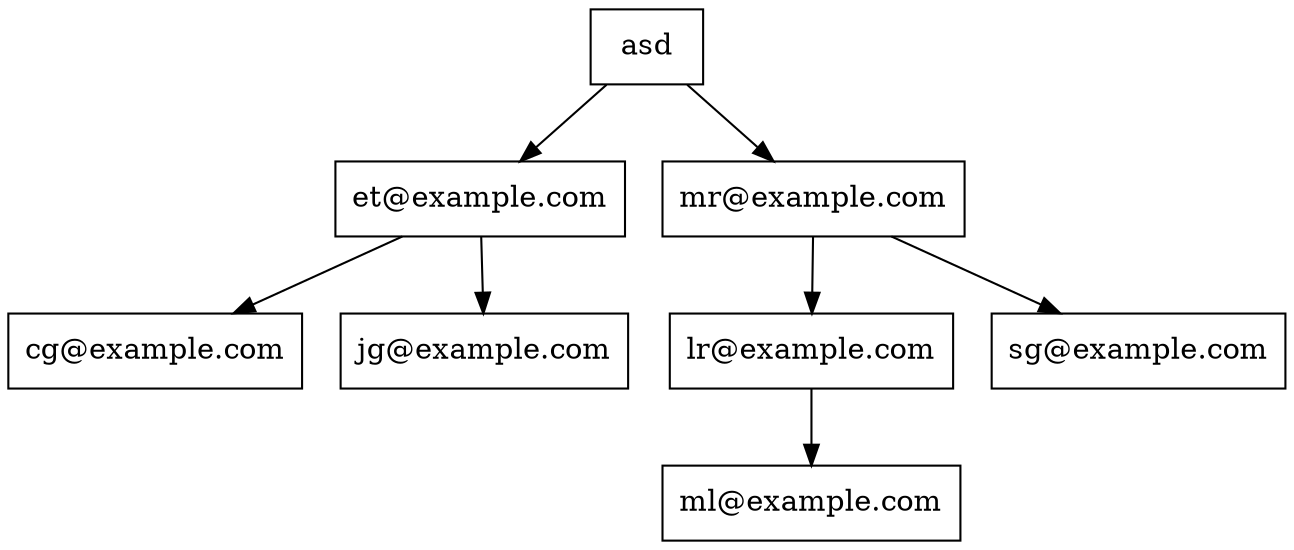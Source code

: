 digraph AVLTree {
    node [shape=record];
    "asd" -> "et@example.com";
    "asd" -> "mr@example.com";
    "et@example.com" -> "cg@example.com";
    "et@example.com" -> "jg@example.com";
    "mr@example.com" -> "lr@example.com";
    "mr@example.com" -> "sg@example.com";
    "lr@example.com" -> "ml@example.com";
}
